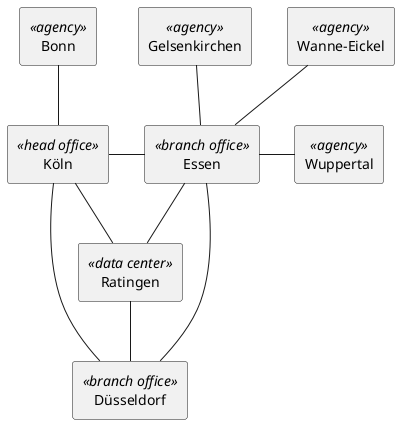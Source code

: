 @startuml

    rectangle Köln <<head office>>
    rectangle Düsseldorf <<branch office>>
    rectangle Essen <<branch office>>
    rectangle Gelsenkirchen <<agency>>
    rectangle Bonn <<agency>>
    rectangle Ratingen <<data center>>
    rectangle Wuppertal <<agency>>
    rectangle "Wanne-Eickel" <<agency>> as we

    Köln -right- Essen
    Köln -- Düsseldorf
    Essen -- Düsseldorf
    Köln -up- Bonn
    Essen -up- we
    Essen -up-Gelsenkirchen
    Essen -right- Wuppertal

    Essen -- Ratingen
    Köln -- Ratingen
    Ratingen -- Düsseldorf


@enduml